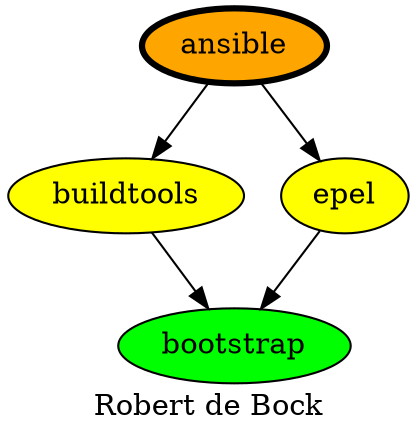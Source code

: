 digraph PhiloDilemma {
  label = "Robert de Bock" ;
  overlap=false
  {
    bootstrap [fillcolor=green style=filled]
    buildtools [fillcolor=yellow style=filled]
    epel [fillcolor=yellow style=filled]
    ansible [fillcolor=orange style=filled penwidth=3]
  }
  {buildtools epel} -> bootstrap
  ansible -> {buildtools epel}
}
